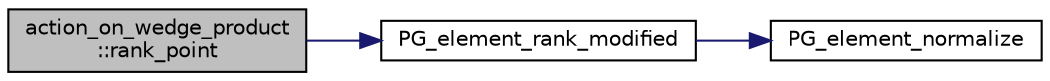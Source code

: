 digraph "action_on_wedge_product::rank_point"
{
  edge [fontname="Helvetica",fontsize="10",labelfontname="Helvetica",labelfontsize="10"];
  node [fontname="Helvetica",fontsize="10",shape=record];
  rankdir="LR";
  Node712 [label="action_on_wedge_product\l::rank_point",height=0.2,width=0.4,color="black", fillcolor="grey75", style="filled", fontcolor="black"];
  Node712 -> Node713 [color="midnightblue",fontsize="10",style="solid",fontname="Helvetica"];
  Node713 [label="PG_element_rank_modified",height=0.2,width=0.4,color="black", fillcolor="white", style="filled",URL="$d4/d67/geometry_8h.html#a9cd1a8bf5b88a038e33862f6c2c3dd36"];
  Node713 -> Node714 [color="midnightblue",fontsize="10",style="solid",fontname="Helvetica"];
  Node714 [label="PG_element_normalize",height=0.2,width=0.4,color="black", fillcolor="white", style="filled",URL="$df/de4/projective_8_c.html#a5a4c3c1158bad6bab0d786c616bd0996"];
}
